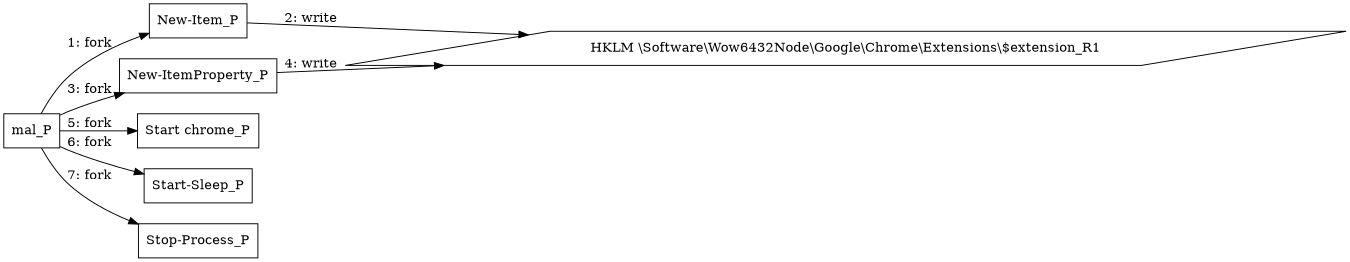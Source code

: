 digraph T1133 {
rankdir="LR"
size="9"
fixedsize="false"
splines="true"
nodesep=0.3
ranksep=0
fontsize=10
overlap="scalexy"
engine= "neato"
	"mal_P" [node_type=Process shape=box]
	"New-Item_P" [node_type=Process shape=box]
	"New-ItemProperty_P" [node_type=Process shape=box]
	"Start chrome_P" [node_type=Process shape=box]
	"Start-Sleep_P" [node_type=Process shape=box]
	"Stop-Process_P" [node_type=Process shape=box]
	"HKLM \\Software\\Wow6432Node\\Google\\Chrome\\Extensions\\$extension_R1" [node_type=Registry shape=parallelogram]
	"mal_P" -> "New-Item_P" [label="1: fork"]
	"New-Item_P" -> "HKLM \\Software\\Wow6432Node\\Google\\Chrome\\Extensions\\$extension_R1" [label="2: write"]
	"mal_P" -> "New-ItemProperty_P" [label="3: fork"]
	"New-ItemProperty_P" -> "HKLM \\Software\\Wow6432Node\\Google\\Chrome\\Extensions\\$extension_R1" [label="4: write"]
	"mal_P" -> "Start chrome_P" [label="5: fork"]
	"mal_P" -> "Start-Sleep_P" [label="6: fork"]
	"mal_P" -> "Stop-Process_P" [label="7: fork"]
}
